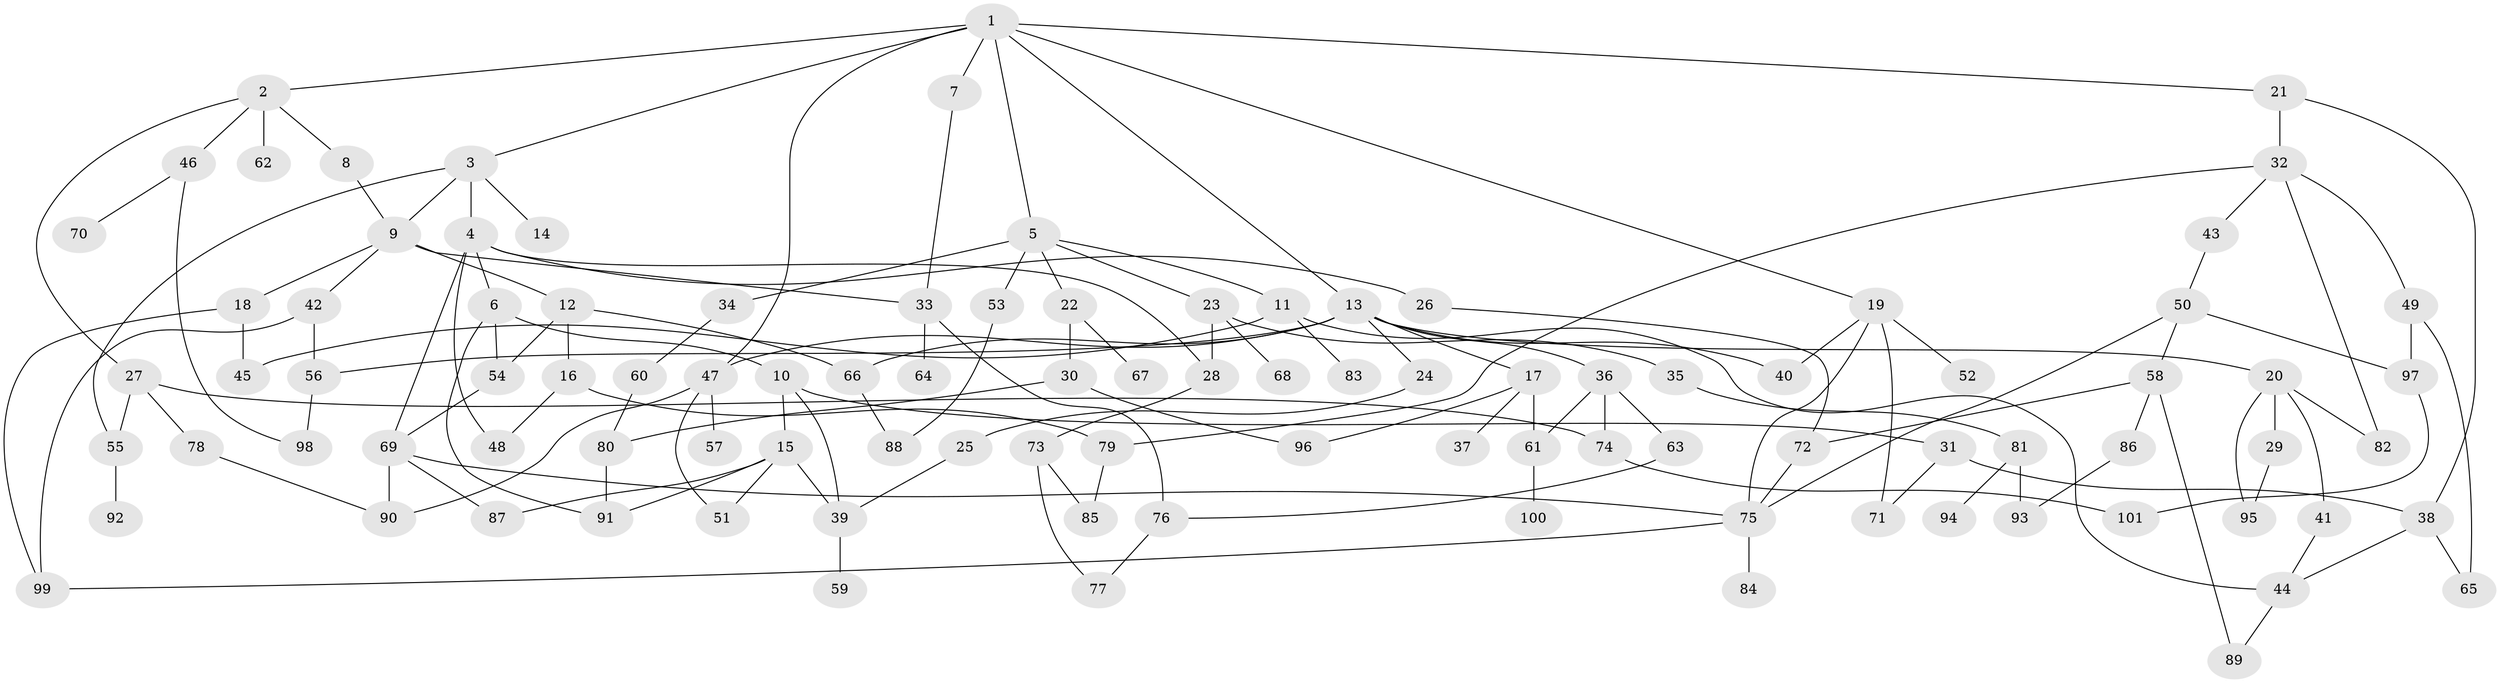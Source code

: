// Generated by graph-tools (version 1.1) at 2025/13/03/09/25 04:13:17]
// undirected, 101 vertices, 147 edges
graph export_dot {
graph [start="1"]
  node [color=gray90,style=filled];
  1;
  2;
  3;
  4;
  5;
  6;
  7;
  8;
  9;
  10;
  11;
  12;
  13;
  14;
  15;
  16;
  17;
  18;
  19;
  20;
  21;
  22;
  23;
  24;
  25;
  26;
  27;
  28;
  29;
  30;
  31;
  32;
  33;
  34;
  35;
  36;
  37;
  38;
  39;
  40;
  41;
  42;
  43;
  44;
  45;
  46;
  47;
  48;
  49;
  50;
  51;
  52;
  53;
  54;
  55;
  56;
  57;
  58;
  59;
  60;
  61;
  62;
  63;
  64;
  65;
  66;
  67;
  68;
  69;
  70;
  71;
  72;
  73;
  74;
  75;
  76;
  77;
  78;
  79;
  80;
  81;
  82;
  83;
  84;
  85;
  86;
  87;
  88;
  89;
  90;
  91;
  92;
  93;
  94;
  95;
  96;
  97;
  98;
  99;
  100;
  101;
  1 -- 2;
  1 -- 3;
  1 -- 5;
  1 -- 7;
  1 -- 13;
  1 -- 19;
  1 -- 21;
  1 -- 47;
  2 -- 8;
  2 -- 27;
  2 -- 46;
  2 -- 62;
  3 -- 4;
  3 -- 14;
  3 -- 55;
  3 -- 9;
  4 -- 6;
  4 -- 26;
  4 -- 28;
  4 -- 48;
  4 -- 69;
  5 -- 11;
  5 -- 22;
  5 -- 23;
  5 -- 34;
  5 -- 53;
  6 -- 10;
  6 -- 54;
  6 -- 91;
  7 -- 33;
  8 -- 9;
  9 -- 12;
  9 -- 18;
  9 -- 33;
  9 -- 42;
  10 -- 15;
  10 -- 31;
  10 -- 39;
  11 -- 45;
  11 -- 83;
  11 -- 44;
  12 -- 16;
  12 -- 66;
  12 -- 54;
  13 -- 17;
  13 -- 20;
  13 -- 24;
  13 -- 36;
  13 -- 40;
  13 -- 56;
  13 -- 66;
  13 -- 47;
  15 -- 51;
  15 -- 87;
  15 -- 91;
  15 -- 39;
  16 -- 79;
  16 -- 48;
  17 -- 37;
  17 -- 61;
  17 -- 96;
  18 -- 45;
  18 -- 99;
  19 -- 52;
  19 -- 71;
  19 -- 75;
  19 -- 40;
  20 -- 29;
  20 -- 41;
  20 -- 82;
  20 -- 95;
  21 -- 32;
  21 -- 38;
  22 -- 30;
  22 -- 67;
  23 -- 35;
  23 -- 68;
  23 -- 28;
  24 -- 25;
  25 -- 39;
  26 -- 72;
  27 -- 55;
  27 -- 74;
  27 -- 78;
  28 -- 73;
  29 -- 95;
  30 -- 80;
  30 -- 96;
  31 -- 71;
  31 -- 38;
  32 -- 43;
  32 -- 49;
  32 -- 79;
  32 -- 82;
  33 -- 64;
  33 -- 76;
  34 -- 60;
  35 -- 81;
  36 -- 63;
  36 -- 61;
  36 -- 74;
  38 -- 44;
  38 -- 65;
  39 -- 59;
  41 -- 44;
  42 -- 99;
  42 -- 56;
  43 -- 50;
  44 -- 89;
  46 -- 70;
  46 -- 98;
  47 -- 57;
  47 -- 90;
  47 -- 51;
  49 -- 65;
  49 -- 97;
  50 -- 58;
  50 -- 97;
  50 -- 75;
  53 -- 88;
  54 -- 69;
  55 -- 92;
  56 -- 98;
  58 -- 72;
  58 -- 86;
  58 -- 89;
  60 -- 80;
  61 -- 100;
  63 -- 76;
  66 -- 88;
  69 -- 75;
  69 -- 90;
  69 -- 87;
  72 -- 75;
  73 -- 85;
  73 -- 77;
  74 -- 101;
  75 -- 84;
  75 -- 99;
  76 -- 77;
  78 -- 90;
  79 -- 85;
  80 -- 91;
  81 -- 93;
  81 -- 94;
  86 -- 93;
  97 -- 101;
}
